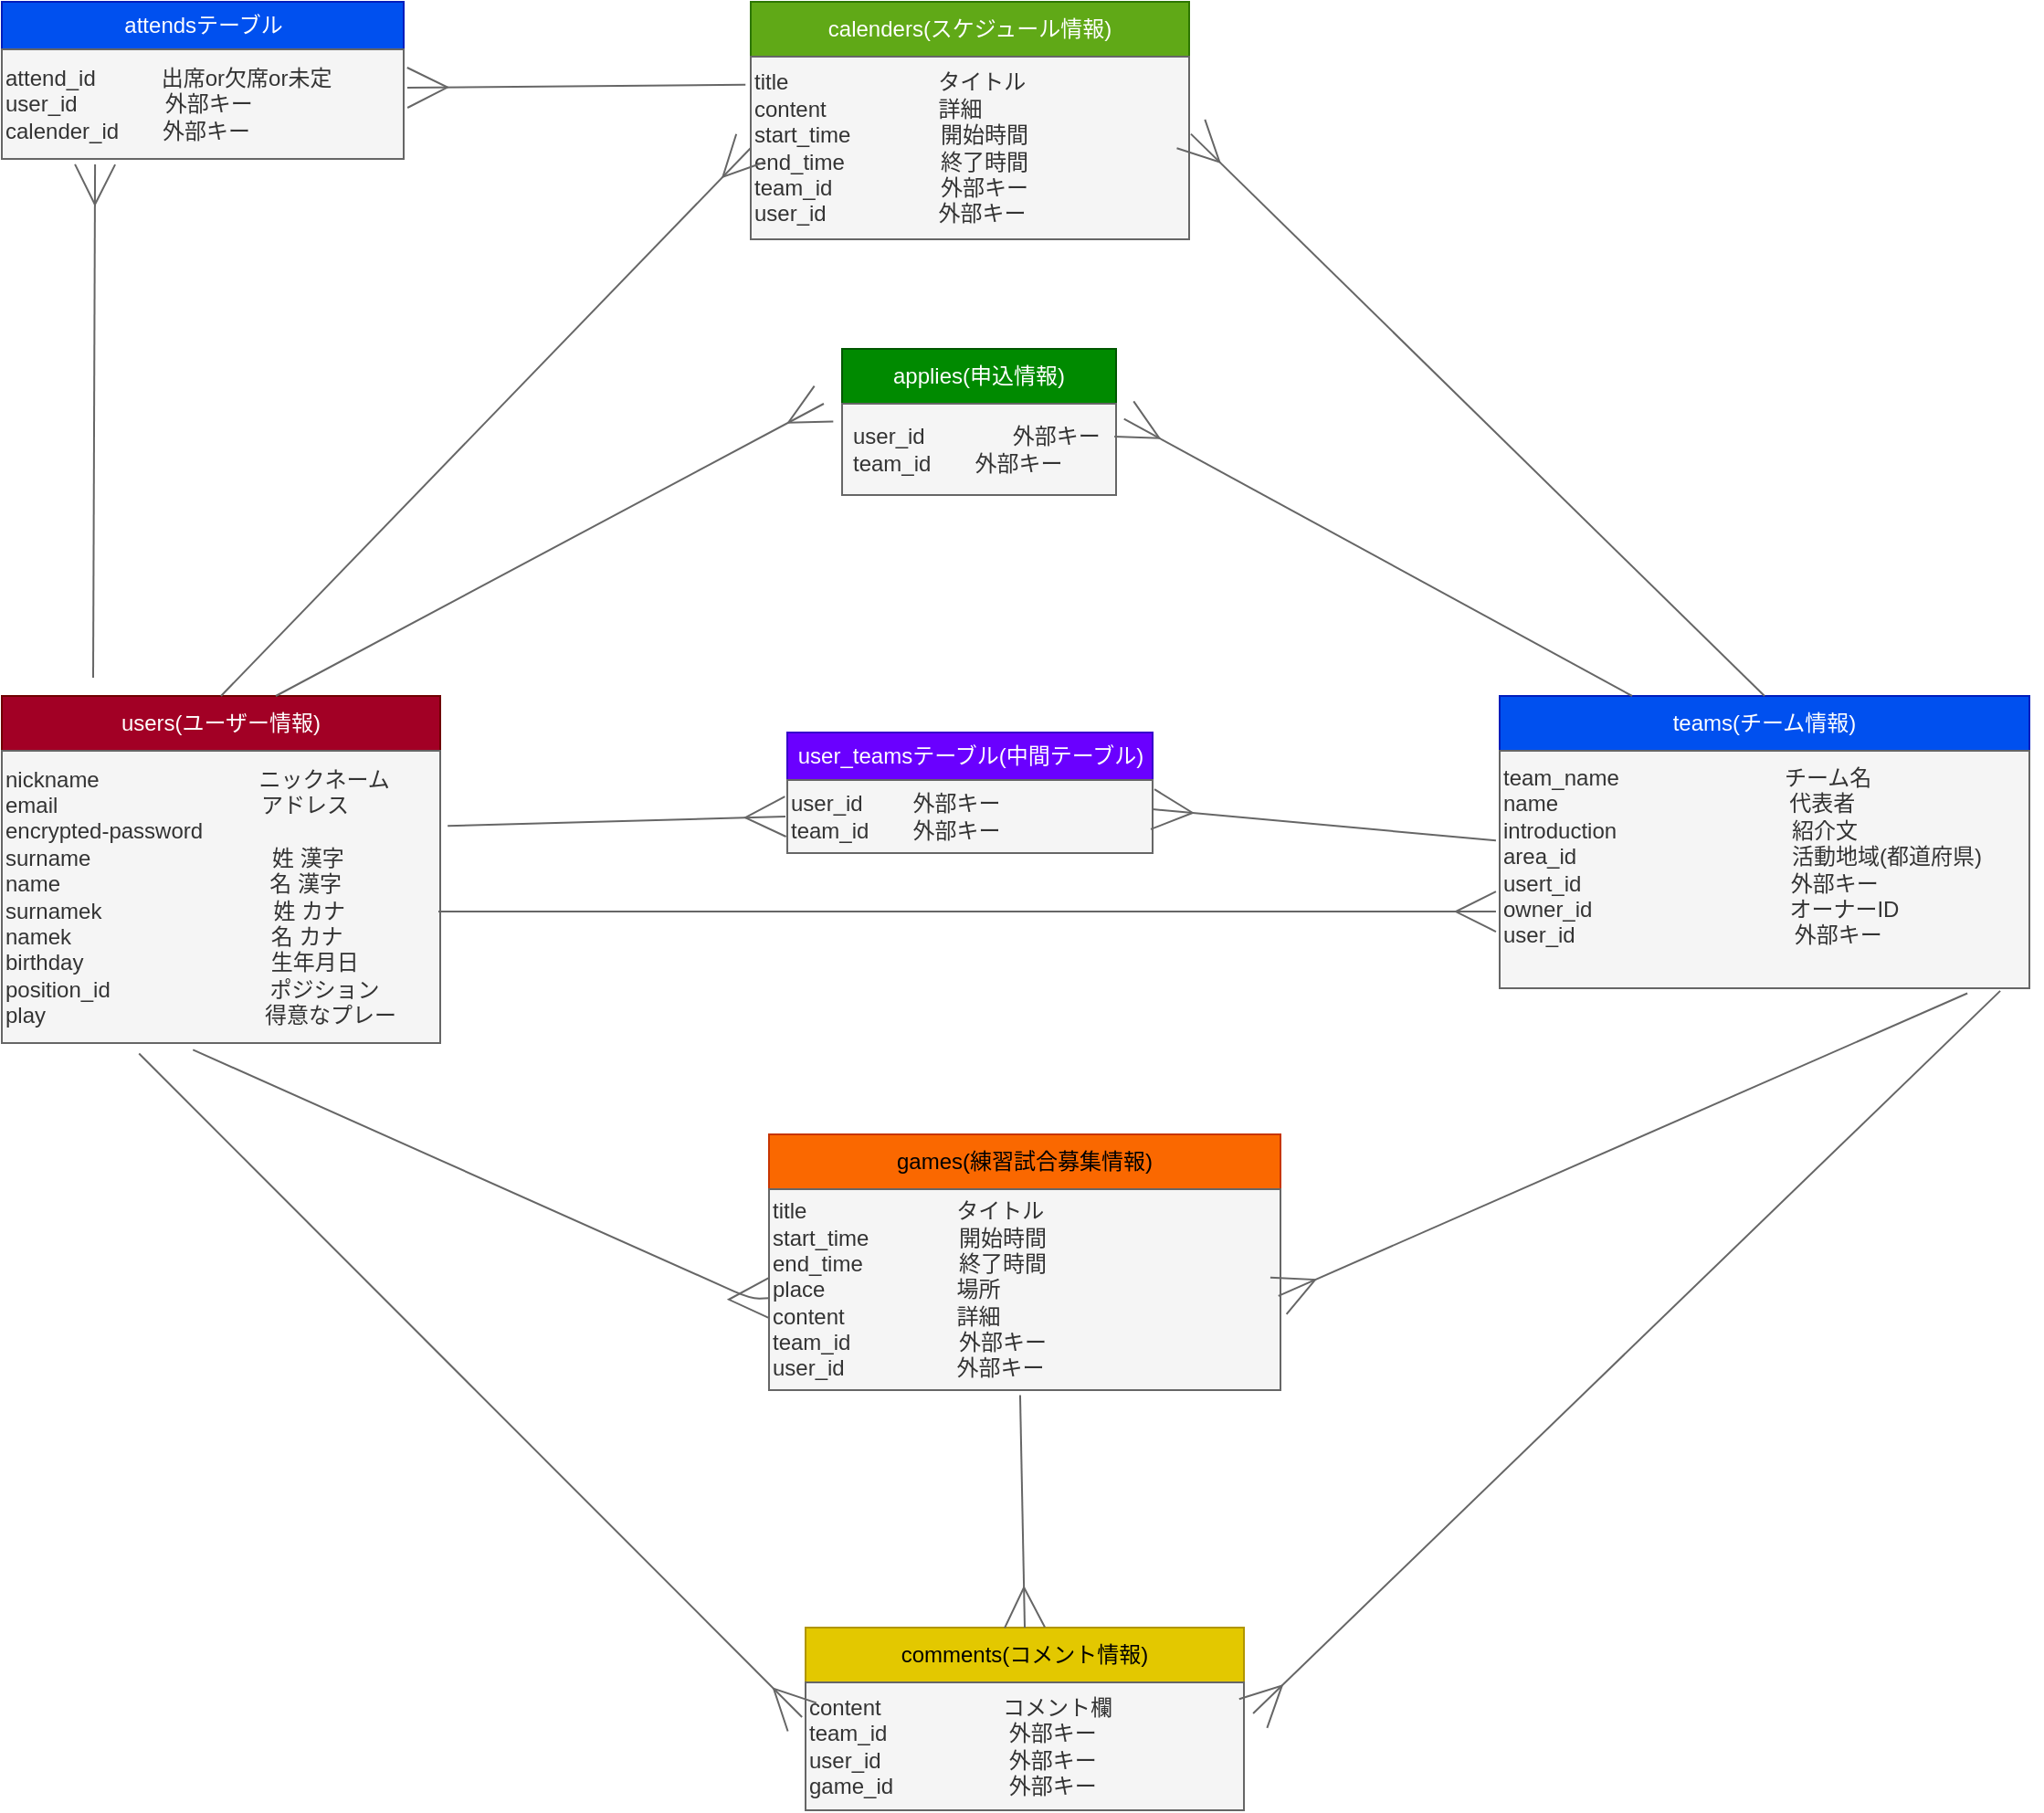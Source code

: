 <mxfile>
    <diagram id="AYQ0Pvg34ma9C97WjBib" name="ページ1">
        <mxGraphModel dx="2544" dy="3170" grid="1" gridSize="10" guides="0" tooltips="1" connect="1" arrows="1" fold="1" page="0" pageScale="1" pageWidth="827" pageHeight="1169" background="#ffffff" math="0" shadow="0">
            <root>
                <mxCell id="0"/>
                <mxCell id="1" parent="0"/>
                <mxCell id="EFvc-0R2Grmw_n8zbquN-429" value="users(ユーザー情報)" style="swimlane;fontStyle=0;childLayout=stackLayout;horizontal=1;startSize=30;horizontalStack=0;resizeParent=1;resizeParentMax=0;resizeLast=0;collapsible=1;marginBottom=0;whiteSpace=wrap;html=1;fillColor=#a20025;fontColor=#ffffff;strokeColor=#6F0000;labelBackgroundColor=none;labelBorderColor=none;" parent="1" vertex="1">
                    <mxGeometry x="-730" y="-1080" width="240" height="190" as="geometry">
                        <mxRectangle x="-730" y="-1080" width="150" height="30" as="alternateBounds"/>
                    </mxGeometry>
                </mxCell>
                <mxCell id="EFvc-0R2Grmw_n8zbquN-469" value="&lt;div style=&quot;&quot;&gt;nickname 　　　　　　　ニックネーム&lt;/div&gt;&lt;div style=&quot;&quot;&gt;email 　　　　　　　　　アドレス&lt;/div&gt;&lt;span style=&quot;&quot;&gt;&lt;div style=&quot;&quot;&gt;encrypted-password&lt;/div&gt;&lt;/span&gt;&lt;span style=&quot;&quot;&gt;&lt;div style=&quot;&quot;&gt;surname 　　　　　　　　姓 漢字&lt;/div&gt;&lt;/span&gt;&lt;span style=&quot;&quot;&gt;&lt;div style=&quot;&quot;&gt;name&amp;nbsp; 　　　　　　　　　名 漢字&lt;/div&gt;&lt;/span&gt;&lt;span style=&quot;&quot;&gt;&lt;div style=&quot;&quot;&gt;surnamek 　　　　　　　&amp;nbsp; 姓 カナ&lt;/div&gt;&lt;/span&gt;&lt;span style=&quot;&quot;&gt;&lt;div style=&quot;&quot;&gt;namek 　　　　　　　　&amp;nbsp; &amp;nbsp;名 カナ&lt;/div&gt;&lt;/span&gt;&lt;span style=&quot;&quot;&gt;&lt;div style=&quot;&quot;&gt;birthday 　　　　　　　　 生年月日&lt;/div&gt;&lt;div style=&quot;&quot;&gt;position_id 　　　　　　　ポジション&lt;/div&gt;&lt;div style=&quot;&quot;&gt;play　　　　　　　　　　得意なプレー&lt;/div&gt;&lt;/span&gt;" style="text;html=1;align=left;verticalAlign=middle;resizable=0;points=[];autosize=1;strokeColor=#666666;fillColor=#f5f5f5;fontColor=#333333;labelBackgroundColor=none;labelBorderColor=none;" parent="EFvc-0R2Grmw_n8zbquN-429" vertex="1">
                    <mxGeometry y="30" width="240" height="160" as="geometry"/>
                </mxCell>
                <mxCell id="EFvc-0R2Grmw_n8zbquN-433" value="teams(チーム情報)" style="swimlane;fontStyle=0;childLayout=stackLayout;horizontal=1;startSize=30;horizontalStack=0;resizeParent=1;resizeParentMax=0;resizeLast=0;collapsible=1;marginBottom=0;whiteSpace=wrap;html=1;fillColor=#0050ef;fontColor=#ffffff;strokeColor=#001DBC;labelBackgroundColor=none;labelBorderColor=none;" parent="1" vertex="1">
                    <mxGeometry x="90" y="-1080" width="290" height="160" as="geometry"/>
                </mxCell>
                <mxCell id="EFvc-0R2Grmw_n8zbquN-473" value="team_name&amp;nbsp; 　　　　　　　チーム名&lt;br&gt;name　　　　　　　　　　&amp;nbsp; 代表者&lt;br&gt;introduction　　　　　　　　紹介文&lt;br&gt;area_id&amp;nbsp; &amp;nbsp;　　　　　　　　　活動地域(都道府県)&lt;br&gt;usert_id 　　　　　　　　　 外部キー&lt;br&gt;owner_id　　　　　　　　　オーナーID&lt;br&gt;user_id　　　　　　　　　　外部キー&lt;br&gt;&amp;nbsp;" style="text;html=1;align=left;verticalAlign=middle;resizable=0;points=[];autosize=1;strokeColor=#666666;fillColor=#f5f5f5;fontColor=#333333;labelBackgroundColor=none;labelBorderColor=none;" parent="EFvc-0R2Grmw_n8zbquN-433" vertex="1">
                    <mxGeometry y="30" width="290" height="130" as="geometry"/>
                </mxCell>
                <mxCell id="EFvc-0R2Grmw_n8zbquN-438" value="calenders(スケジュール情報)" style="swimlane;fontStyle=0;childLayout=stackLayout;horizontal=1;startSize=30;horizontalStack=0;resizeParent=1;resizeParentMax=0;resizeLast=0;collapsible=1;marginBottom=0;whiteSpace=wrap;html=1;fillColor=#60a917;fontColor=#ffffff;strokeColor=#2D7600;labelBackgroundColor=none;labelBorderColor=none;" parent="1" vertex="1">
                    <mxGeometry x="-320" y="-1460" width="240" height="130" as="geometry"/>
                </mxCell>
                <mxCell id="EFvc-0R2Grmw_n8zbquN-477" value="title 　　　&amp;nbsp; 　　　タイトル&lt;br&gt;content　　&amp;nbsp; 　　&amp;nbsp; 詳細&lt;br&gt;start_time　　　&amp;nbsp; &amp;nbsp; 開始時間&lt;br&gt;end_time 　　　&amp;nbsp; &amp;nbsp; 終了時間&lt;br&gt;team_id&amp;nbsp; 　　&amp;nbsp; &amp;nbsp; &amp;nbsp;　外部キー&lt;br&gt;user_id&amp;nbsp; 　　　&amp;nbsp; 　外部キー" style="text;html=1;align=left;verticalAlign=middle;resizable=0;points=[];autosize=1;strokeColor=#666666;fillColor=#f5f5f5;fontColor=#333333;labelBackgroundColor=none;labelBorderColor=none;" parent="EFvc-0R2Grmw_n8zbquN-438" vertex="1">
                    <mxGeometry y="30" width="240" height="100" as="geometry"/>
                </mxCell>
                <mxCell id="EFvc-0R2Grmw_n8zbquN-446" value="games(練習試合募集情報)" style="swimlane;fontStyle=0;childLayout=stackLayout;horizontal=1;startSize=30;horizontalStack=0;resizeParent=1;resizeParentMax=0;resizeLast=0;collapsible=1;marginBottom=0;whiteSpace=wrap;html=1;fillColor=#fa6800;fontColor=#000000;strokeColor=#C73500;labelBackgroundColor=none;labelBorderColor=none;" parent="1" vertex="1">
                    <mxGeometry x="-310" y="-840" width="280" height="140" as="geometry"/>
                </mxCell>
                <mxCell id="EFvc-0R2Grmw_n8zbquN-475" value="title 　　　&amp;nbsp; 　　　タイトル&lt;br&gt;start_time　　　&amp;nbsp; &amp;nbsp; 開始時間&lt;br&gt;end_time 　　　&amp;nbsp; &amp;nbsp; 終了時間&lt;br&gt;place　　　　　　場所&lt;br&gt;content　　&amp;nbsp; 　　&amp;nbsp; 詳細&lt;br&gt;team_id&amp;nbsp; 　　&amp;nbsp; &amp;nbsp; &amp;nbsp;　外部キー&lt;br&gt;user_id&amp;nbsp; 　　　&amp;nbsp; 　外部キー" style="text;html=1;align=left;verticalAlign=middle;resizable=0;points=[];autosize=1;strokeColor=#666666;fillColor=#f5f5f5;fontColor=#333333;labelBackgroundColor=none;labelBorderColor=none;" parent="EFvc-0R2Grmw_n8zbquN-446" vertex="1">
                    <mxGeometry y="30" width="280" height="110" as="geometry"/>
                </mxCell>
                <mxCell id="EFvc-0R2Grmw_n8zbquN-450" value="comments(コメント情報)" style="swimlane;fontStyle=0;childLayout=stackLayout;horizontal=1;startSize=30;horizontalStack=0;resizeParent=1;resizeParentMax=0;resizeLast=0;collapsible=1;marginBottom=0;whiteSpace=wrap;html=1;fillColor=#e3c800;fontColor=#000000;strokeColor=#B09500;labelBackgroundColor=none;labelBorderColor=none;" parent="1" vertex="1">
                    <mxGeometry x="-290" y="-570" width="240" height="100" as="geometry"/>
                </mxCell>
                <mxCell id="EFvc-0R2Grmw_n8zbquN-476" value="content&amp;nbsp; 　　　　　コメント欄&lt;br&gt;team_id&amp;nbsp; 　　　　　外部キー&lt;br&gt;user_id 　　　　　&amp;nbsp; 外部キー&lt;br&gt;game_id 　　　　　外部キー" style="text;html=1;align=left;verticalAlign=middle;resizable=0;points=[];autosize=1;strokeColor=#666666;fillColor=#f5f5f5;fontColor=#333333;labelBackgroundColor=none;labelBorderColor=none;" parent="EFvc-0R2Grmw_n8zbquN-450" vertex="1">
                    <mxGeometry y="30" width="240" height="70" as="geometry"/>
                </mxCell>
                <mxCell id="2" value="user_teamsテーブル(中間テーブル)" style="swimlane;fontStyle=0;childLayout=stackLayout;horizontal=1;startSize=26;fillColor=#6a00ff;horizontalStack=0;resizeParent=1;resizeParentMax=0;resizeLast=0;collapsible=1;marginBottom=0;html=1;fontColor=#ffffff;strokeColor=#3700CC;labelBackgroundColor=none;labelBorderColor=none;" parent="1" vertex="1">
                    <mxGeometry x="-300" y="-1060" width="200" height="66" as="geometry"/>
                </mxCell>
                <mxCell id="6" value="user_id　　 外部キー&lt;br&gt;team_id　　外部キー" style="text;html=1;align=left;verticalAlign=middle;resizable=0;points=[];autosize=1;strokeColor=#666666;fillColor=#f5f5f5;fontColor=#333333;labelBackgroundColor=none;labelBorderColor=none;" parent="2" vertex="1">
                    <mxGeometry y="26" width="200" height="40" as="geometry"/>
                </mxCell>
                <mxCell id="7" value="" style="endArrow=ERmany;html=1;exitX=0.5;exitY=0;exitDx=0;exitDy=0;endSize=20;endFill=0;fillColor=#f5f5f5;strokeColor=#666666;labelBackgroundColor=none;labelBorderColor=none;" parent="1" source="EFvc-0R2Grmw_n8zbquN-429" edge="1">
                    <mxGeometry width="50" height="50" relative="1" as="geometry">
                        <mxPoint x="-370" y="-1330" as="sourcePoint"/>
                        <mxPoint x="-320" y="-1380" as="targetPoint"/>
                    </mxGeometry>
                </mxCell>
                <mxCell id="8" value="" style="endArrow=ERmany;html=1;strokeWidth=1;endSize=20;entryX=1.004;entryY=0.423;entryDx=0;entryDy=0;entryPerimeter=0;exitX=0.5;exitY=0;exitDx=0;exitDy=0;endFill=0;fillColor=#f5f5f5;strokeColor=#666666;labelBackgroundColor=none;labelBorderColor=none;" parent="1" source="EFvc-0R2Grmw_n8zbquN-433" target="EFvc-0R2Grmw_n8zbquN-477" edge="1">
                    <mxGeometry width="50" height="50" relative="1" as="geometry">
                        <mxPoint x="-220" y="-1020" as="sourcePoint"/>
                        <mxPoint x="-170" y="-1070" as="targetPoint"/>
                    </mxGeometry>
                </mxCell>
                <mxCell id="9" value="" style="endArrow=ERmany;html=1;strokeWidth=1;endSize=20;entryX=1;entryY=0.4;entryDx=0;entryDy=0;entryPerimeter=0;exitX=-0.007;exitY=0.378;exitDx=0;exitDy=0;exitPerimeter=0;endFill=0;fillColor=#f5f5f5;strokeColor=#666666;labelBackgroundColor=none;labelBorderColor=none;" parent="1" source="EFvc-0R2Grmw_n8zbquN-473" target="6" edge="1">
                    <mxGeometry width="50" height="50" relative="1" as="geometry">
                        <mxPoint x="-30" y="-1020" as="sourcePoint"/>
                        <mxPoint x="20" y="-1070" as="targetPoint"/>
                    </mxGeometry>
                </mxCell>
                <mxCell id="10" value="" style="endArrow=ERmany;html=1;strokeWidth=1;endSize=20;entryX=-0.005;entryY=0.5;entryDx=0;entryDy=0;entryPerimeter=0;exitX=1.017;exitY=0.257;exitDx=0;exitDy=0;exitPerimeter=0;endFill=0;fillColor=#f5f5f5;strokeColor=#666666;labelBackgroundColor=none;labelBorderColor=none;" parent="1" source="EFvc-0R2Grmw_n8zbquN-469" target="6" edge="1">
                    <mxGeometry width="50" height="50" relative="1" as="geometry">
                        <mxPoint x="97.97" y="-1005.98" as="sourcePoint"/>
                        <mxPoint x="-90" y="-1008" as="targetPoint"/>
                    </mxGeometry>
                </mxCell>
                <mxCell id="11" value="" style="edgeStyle=segmentEdgeStyle;endArrow=ERmany;html=1;curved=0;rounded=0;endSize=20;startSize=8;strokeWidth=1;entryX=-0.007;entryY=0.677;entryDx=0;entryDy=0;entryPerimeter=0;endFill=0;fillColor=#f5f5f5;strokeColor=#666666;labelBackgroundColor=none;labelBorderColor=none;" parent="1" target="EFvc-0R2Grmw_n8zbquN-473" edge="1">
                    <mxGeometry width="50" height="50" relative="1" as="geometry">
                        <mxPoint x="-490" y="-962" as="sourcePoint"/>
                        <mxPoint x="130" y="-940" as="targetPoint"/>
                        <Array as="points">
                            <mxPoint x="-491" y="-962"/>
                        </Array>
                    </mxGeometry>
                </mxCell>
                <mxCell id="12" value="" style="endArrow=ERmany;html=1;entryX=0.996;entryY=0.531;entryDx=0;entryDy=0;entryPerimeter=0;exitX=0.883;exitY=1.021;exitDx=0;exitDy=0;exitPerimeter=0;endFill=0;endSize=20;fillColor=#f5f5f5;strokeColor=#666666;labelBackgroundColor=none;labelBorderColor=none;" parent="1" source="EFvc-0R2Grmw_n8zbquN-473" target="EFvc-0R2Grmw_n8zbquN-475" edge="1">
                    <mxGeometry width="50" height="50" relative="1" as="geometry">
                        <mxPoint x="-70" y="-810" as="sourcePoint"/>
                        <mxPoint x="-10" y="-730" as="targetPoint"/>
                    </mxGeometry>
                </mxCell>
                <mxCell id="13" value="" style="endArrow=ERmany;html=1;exitX=0.436;exitY=1.023;exitDx=0;exitDy=0;exitPerimeter=0;endFill=0;endSize=20;fillColor=#f5f5f5;strokeColor=#666666;labelBackgroundColor=none;labelBorderColor=none;" parent="1" source="EFvc-0R2Grmw_n8zbquN-469" target="EFvc-0R2Grmw_n8zbquN-475" edge="1">
                    <mxGeometry width="50" height="50" relative="1" as="geometry">
                        <mxPoint x="-70" y="-810" as="sourcePoint"/>
                        <mxPoint x="-20" y="-860" as="targetPoint"/>
                        <Array as="points">
                            <mxPoint x="-320" y="-750"/>
                        </Array>
                    </mxGeometry>
                </mxCell>
                <mxCell id="14" value="" style="endArrow=ERmany;html=1;entryX=0.5;entryY=0;entryDx=0;entryDy=0;exitX=0.491;exitY=1.025;exitDx=0;exitDy=0;exitPerimeter=0;endSize=20;endFill=0;fillColor=#f5f5f5;strokeColor=#666666;labelBackgroundColor=none;labelBorderColor=none;" parent="1" source="EFvc-0R2Grmw_n8zbquN-475" target="EFvc-0R2Grmw_n8zbquN-450" edge="1">
                    <mxGeometry width="50" height="50" relative="1" as="geometry">
                        <mxPoint x="-70" y="-810" as="sourcePoint"/>
                        <mxPoint x="-20" y="-860" as="targetPoint"/>
                    </mxGeometry>
                </mxCell>
                <mxCell id="15" value="attendsテーブル" style="swimlane;fontStyle=0;childLayout=stackLayout;horizontal=1;startSize=26;fillColor=#0050ef;horizontalStack=0;resizeParent=1;resizeParentMax=0;resizeLast=0;collapsible=1;marginBottom=0;html=1;strokeColor=#001DBC;labelBackgroundColor=none;labelBorderColor=none;fontColor=#ffffff;" parent="1" vertex="1">
                    <mxGeometry x="-730" y="-1460" width="220" height="86" as="geometry"/>
                </mxCell>
                <mxCell id="19" value="attend_id　　　出席or欠席or未定&amp;nbsp;&lt;br&gt;user_id　　　　外部キー&lt;br&gt;calender_id　　外部キー" style="text;html=1;align=left;verticalAlign=middle;resizable=0;points=[];autosize=1;fillColor=#f5f5f5;strokeColor=#666666;fontColor=#333333;labelBackgroundColor=none;labelBorderColor=none;" parent="15" vertex="1">
                    <mxGeometry y="26" width="220" height="60" as="geometry"/>
                </mxCell>
                <mxCell id="20" value="" style="endArrow=ERmany;html=1;entryX=0.232;entryY=1.05;entryDx=0;entryDy=0;entryPerimeter=0;endFill=0;endSize=20;fillColor=#f5f5f5;strokeColor=#666666;labelBackgroundColor=none;labelBorderColor=none;" parent="1" target="19" edge="1">
                    <mxGeometry width="50" height="50" relative="1" as="geometry">
                        <mxPoint x="-680" y="-1090" as="sourcePoint"/>
                        <mxPoint x="-510" y="-1190" as="targetPoint"/>
                    </mxGeometry>
                </mxCell>
                <mxCell id="21" value="" style="endArrow=ERmany;html=1;endSize=20;exitX=-0.012;exitY=0.154;exitDx=0;exitDy=0;exitPerimeter=0;endFill=0;entryX=1.009;entryY=0.35;entryDx=0;entryDy=0;entryPerimeter=0;fillColor=#f5f5f5;strokeColor=#666666;labelBackgroundColor=none;labelBorderColor=none;" parent="1" source="EFvc-0R2Grmw_n8zbquN-477" target="19" edge="1">
                    <mxGeometry width="50" height="50" relative="1" as="geometry">
                        <mxPoint x="-560" y="-1140" as="sourcePoint"/>
                        <mxPoint x="-370" y="-1530" as="targetPoint"/>
                    </mxGeometry>
                </mxCell>
                <mxCell id="22" value="" style="endArrow=ERmany;html=1;exitX=0.313;exitY=1.036;exitDx=0;exitDy=0;exitPerimeter=0;endSize=20;endFill=0;entryX=-0.008;entryY=0.271;entryDx=0;entryDy=0;entryPerimeter=0;fillColor=#f5f5f5;strokeColor=#666666;labelBackgroundColor=none;labelBorderColor=none;" parent="1" source="EFvc-0R2Grmw_n8zbquN-469" target="EFvc-0R2Grmw_n8zbquN-476" edge="1">
                    <mxGeometry width="50" height="50" relative="1" as="geometry">
                        <mxPoint x="-162.52" y="-666.75" as="sourcePoint"/>
                        <mxPoint x="-230" y="-580" as="targetPoint"/>
                    </mxGeometry>
                </mxCell>
                <mxCell id="23" value="" style="endArrow=ERmany;html=1;entryX=1.021;entryY=0.243;entryDx=0;entryDy=0;entryPerimeter=0;endFill=0;endSize=20;exitX=0.945;exitY=1.011;exitDx=0;exitDy=0;exitPerimeter=0;fillColor=#f5f5f5;strokeColor=#666666;labelBackgroundColor=none;labelBorderColor=none;" parent="1" source="EFvc-0R2Grmw_n8zbquN-473" target="EFvc-0R2Grmw_n8zbquN-476" edge="1">
                    <mxGeometry width="50" height="50" relative="1" as="geometry">
                        <mxPoint x="356.07" y="-948.11" as="sourcePoint"/>
                        <mxPoint x="-21.12" y="-730.97" as="targetPoint"/>
                    </mxGeometry>
                </mxCell>
                <mxCell id="24" value="applies(申込情報)" style="swimlane;fontStyle=0;childLayout=stackLayout;horizontal=1;startSize=30;horizontalStack=0;resizeParent=1;resizeParentMax=0;resizeLast=0;collapsible=1;marginBottom=0;whiteSpace=wrap;html=1;fillColor=#008a00;fontColor=#ffffff;strokeColor=#005700;labelBackgroundColor=none;labelBorderColor=none;" parent="1" vertex="1">
                    <mxGeometry x="-270" y="-1270" width="150" height="80" as="geometry"/>
                </mxCell>
                <mxCell id="25" value="user_id　　　　外部キー&lt;br&gt;team_id　　外部キー　" style="text;strokeColor=#666666;fillColor=#f5f5f5;align=left;verticalAlign=middle;spacingLeft=4;spacingRight=4;overflow=hidden;points=[[0,0.5],[1,0.5]];portConstraint=eastwest;rotatable=0;whiteSpace=wrap;html=1;fontColor=#333333;labelBackgroundColor=none;labelBorderColor=none;" parent="24" vertex="1">
                    <mxGeometry y="30" width="150" height="50" as="geometry"/>
                </mxCell>
                <mxCell id="28" value="" style="endArrow=ERmany;html=1;endSize=20;endFill=0;fillColor=#f5f5f5;strokeColor=#666666;labelBackgroundColor=none;labelBorderColor=none;" parent="1" edge="1">
                    <mxGeometry width="50" height="50" relative="1" as="geometry">
                        <mxPoint x="-580" y="-1080" as="sourcePoint"/>
                        <mxPoint x="-280" y="-1240" as="targetPoint"/>
                    </mxGeometry>
                </mxCell>
                <mxCell id="29" value="" style="endArrow=ERmany;html=1;exitX=0.25;exitY=0;exitDx=0;exitDy=0;endSize=20;endFill=0;entryX=1.029;entryY=0.167;entryDx=0;entryDy=0;entryPerimeter=0;fillColor=#f5f5f5;strokeColor=#666666;labelBackgroundColor=none;labelBorderColor=none;" parent="1" source="EFvc-0R2Grmw_n8zbquN-433" target="25" edge="1">
                    <mxGeometry width="50" height="50" relative="1" as="geometry">
                        <mxPoint x="-590" y="-1060" as="sourcePoint"/>
                        <mxPoint x="-300" y="-1360" as="targetPoint"/>
                    </mxGeometry>
                </mxCell>
            </root>
        </mxGraphModel>
    </diagram>
</mxfile>